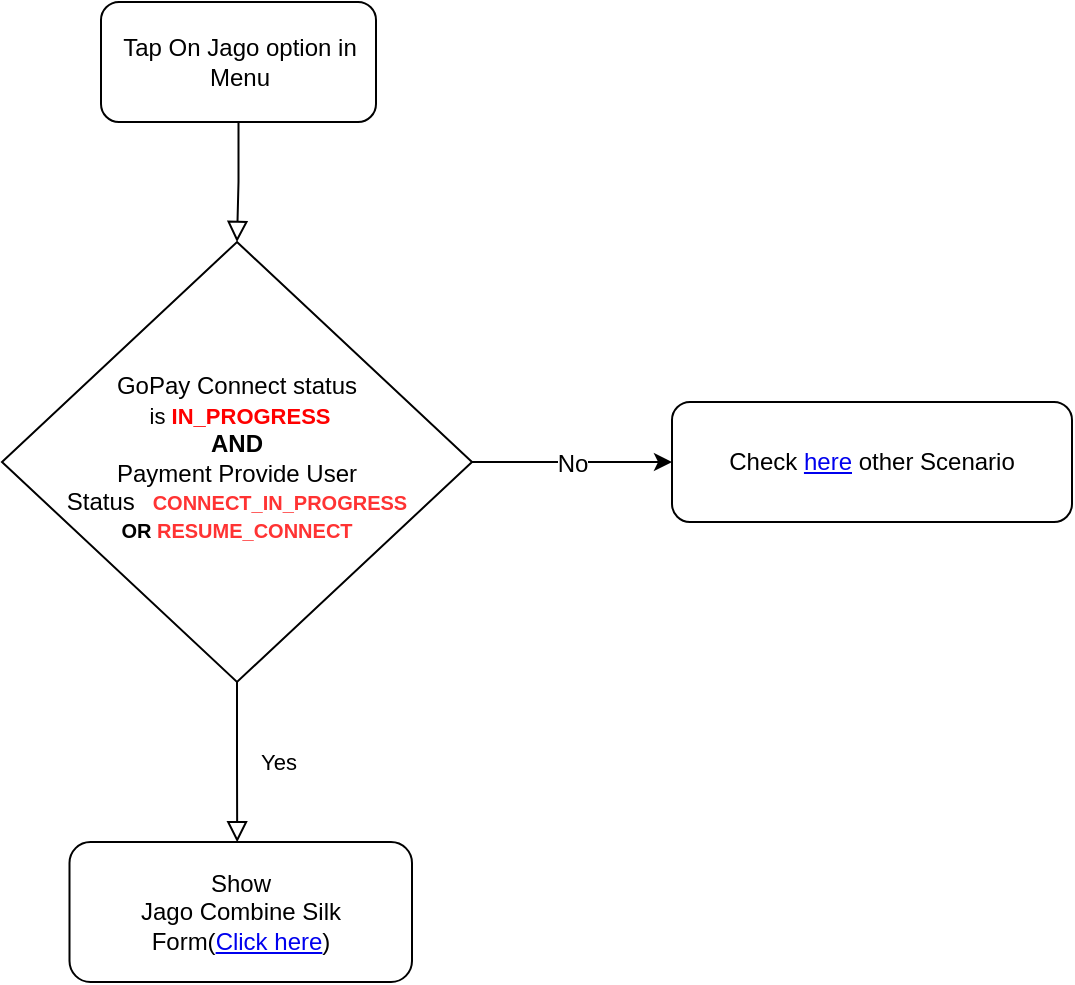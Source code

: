 <mxfile version="17.1.3" type="github">
  <diagram id="C5RBs43oDa-KdzZeNtuy" name="Page-1">
    <mxGraphModel dx="1298" dy="747" grid="1" gridSize="10" guides="1" tooltips="1" connect="1" arrows="1" fold="1" page="1" pageScale="1" pageWidth="827" pageHeight="1169" math="0" shadow="0">
      <root>
        <mxCell id="WIyWlLk6GJQsqaUBKTNV-0" />
        <mxCell id="WIyWlLk6GJQsqaUBKTNV-1" parent="WIyWlLk6GJQsqaUBKTNV-0" />
        <mxCell id="WIyWlLk6GJQsqaUBKTNV-2" value="" style="rounded=0;html=1;jettySize=auto;orthogonalLoop=1;fontSize=11;endArrow=block;endFill=0;endSize=8;strokeWidth=1;shadow=0;labelBackgroundColor=none;edgeStyle=orthogonalEdgeStyle;" parent="WIyWlLk6GJQsqaUBKTNV-1" source="WIyWlLk6GJQsqaUBKTNV-3" target="WIyWlLk6GJQsqaUBKTNV-6" edge="1">
          <mxGeometry relative="1" as="geometry" />
        </mxCell>
        <mxCell id="WIyWlLk6GJQsqaUBKTNV-3" value="Tap On Jago option in Menu" style="rounded=1;whiteSpace=wrap;html=1;fontSize=12;glass=0;strokeWidth=1;shadow=0;" parent="WIyWlLk6GJQsqaUBKTNV-1" vertex="1">
          <mxGeometry x="174.5" y="50" width="137.5" height="60" as="geometry" />
        </mxCell>
        <mxCell id="WIyWlLk6GJQsqaUBKTNV-4" value="Yes" style="rounded=0;html=1;jettySize=auto;orthogonalLoop=1;fontSize=11;endArrow=block;endFill=0;endSize=8;strokeWidth=1;shadow=0;labelBackgroundColor=none;edgeStyle=orthogonalEdgeStyle;" parent="WIyWlLk6GJQsqaUBKTNV-1" source="WIyWlLk6GJQsqaUBKTNV-6" edge="1">
          <mxGeometry y="20" relative="1" as="geometry">
            <mxPoint as="offset" />
            <mxPoint x="242.6" y="470.085" as="targetPoint" />
          </mxGeometry>
        </mxCell>
        <mxCell id="qduJhVpH0MtROkVdRGZ6-0" value="No" style="edgeStyle=orthogonalEdgeStyle;rounded=0;orthogonalLoop=1;jettySize=auto;html=1;fontSize=12;fontColor=#000000;" edge="1" parent="WIyWlLk6GJQsqaUBKTNV-1" source="WIyWlLk6GJQsqaUBKTNV-6">
          <mxGeometry relative="1" as="geometry">
            <mxPoint x="460" y="280" as="targetPoint" />
          </mxGeometry>
        </mxCell>
        <mxCell id="WIyWlLk6GJQsqaUBKTNV-6" value="&lt;font&gt;&lt;span id=&quot;docs-internal-guid-bfeff473-7fff-e935-0ea0-84d0c82a8991&quot;&gt;&lt;span style=&quot;font-family: &amp;#34;arial&amp;#34; ; background-color: transparent ; vertical-align: baseline&quot;&gt;&lt;span&gt;&lt;font style=&quot;font-size: 12px&quot;&gt;GoPay Connect status&lt;br&gt;&lt;/font&gt;&lt;font style=&quot;font-size: 11px&quot;&gt;&amp;nbsp;is&amp;nbsp;&lt;b&gt;&lt;font color=&quot;#ff0000&quot;&gt;IN_PROGRESS&lt;/font&gt;&lt;/b&gt;&lt;/font&gt;&lt;/span&gt;&lt;br&gt;&lt;span&gt;&lt;b&gt;&lt;font style=&quot;font-size: 12px&quot;&gt;AND&lt;/font&gt;&lt;/b&gt;&lt;span style=&quot;font-size: 10px&quot;&gt; &lt;br&gt;&lt;/span&gt;&lt;span&gt;&lt;font style=&quot;font-size: 12px&quot;&gt;Payment Provide User Status&amp;nbsp;&lt;/font&gt;&lt;/span&gt;&lt;span style=&quot;font-size: 10px&quot;&gt;&amp;nbsp;&lt;/span&gt;&lt;/span&gt;&lt;/span&gt;&lt;span style=&quot;font-size: 10px ; font-family: &amp;#34;arial&amp;#34; ; background-color: transparent ; vertical-align: baseline&quot;&gt;&amp;nbsp;&lt;font&gt;&lt;span&gt;&lt;font color=&quot;#ff3333&quot; style=&quot;font-weight: bold&quot;&gt;CONNECT_IN_PROGRESS &lt;br&gt;&lt;/font&gt;&lt;b&gt;OR&lt;/b&gt;&lt;font color=&quot;#ff3333&quot; style=&quot;font-weight: bold&quot;&gt; RESUME_CONNECT&lt;/font&gt;&lt;/span&gt;&lt;/font&gt;&lt;/span&gt;&lt;/span&gt;&lt;br&gt;&lt;/font&gt;" style="rhombus;whiteSpace=wrap;html=1;shadow=0;fontFamily=Helvetica;fontSize=12;align=center;strokeWidth=1;spacing=6;spacingTop=-4;" parent="WIyWlLk6GJQsqaUBKTNV-1" vertex="1">
          <mxGeometry x="125" y="170" width="235" height="220" as="geometry" />
        </mxCell>
        <mxCell id="WIyWlLk6GJQsqaUBKTNV-11" value="Show&lt;br&gt;Jago Combine Silk&lt;br&gt;Form(&lt;a href=&quot;https://docs.google.com/spreadsheets/d/17d47ueriOxUHNy9A7b_byrmzWVaJC8xTSUaFj6JVEag/edit#gid=1393920205&amp;amp;range=5:5&quot;&gt;Click here&lt;/a&gt;)" style="rounded=1;whiteSpace=wrap;html=1;fontSize=12;glass=0;strokeWidth=1;shadow=0;" parent="WIyWlLk6GJQsqaUBKTNV-1" vertex="1">
          <mxGeometry x="158.75" y="470" width="171.25" height="70" as="geometry" />
        </mxCell>
        <mxCell id="qduJhVpH0MtROkVdRGZ6-1" value="Check &lt;a href=&quot;https://docs.google.com/spreadsheets/d/17d47ueriOxUHNy9A7b_byrmzWVaJC8xTSUaFj6JVEag/edit#gid=1393920205&amp;amp;range=1:1&quot;&gt;here&lt;/a&gt;&amp;nbsp;other Scenario" style="rounded=1;whiteSpace=wrap;html=1;fontSize=12;fontColor=#000000;" vertex="1" parent="WIyWlLk6GJQsqaUBKTNV-1">
          <mxGeometry x="460" y="250" width="200" height="60" as="geometry" />
        </mxCell>
      </root>
    </mxGraphModel>
  </diagram>
</mxfile>
